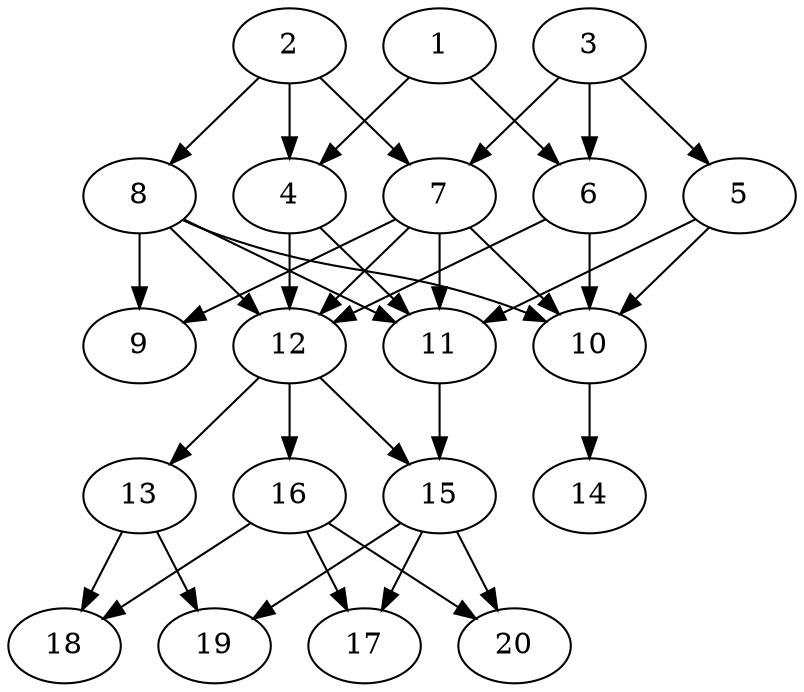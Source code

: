 // DAG automatically generated by daggen at Thu Oct  3 13:58:43 2019
// ./daggen --dot -n 20 --ccr 0.4 --fat 0.5 --regular 0.5 --density 0.7 --mindata 5242880 --maxdata 52428800 
digraph G {
  1 [size="62202880", alpha="0.07", expect_size="24881152"] 
  1 -> 4 [size ="24881152"]
  1 -> 6 [size ="24881152"]
  2 [size="130649600", alpha="0.13", expect_size="52259840"] 
  2 -> 4 [size ="52259840"]
  2 -> 7 [size ="52259840"]
  2 -> 8 [size ="52259840"]
  3 [size="27991040", alpha="0.16", expect_size="11196416"] 
  3 -> 5 [size ="11196416"]
  3 -> 6 [size ="11196416"]
  3 -> 7 [size ="11196416"]
  4 [size="28861440", alpha="0.20", expect_size="11544576"] 
  4 -> 11 [size ="11544576"]
  4 -> 12 [size ="11544576"]
  5 [size="91089920", alpha="0.20", expect_size="36435968"] 
  5 -> 10 [size ="36435968"]
  5 -> 11 [size ="36435968"]
  6 [size="102392320", alpha="0.19", expect_size="40956928"] 
  6 -> 10 [size ="40956928"]
  6 -> 12 [size ="40956928"]
  7 [size="42168320", alpha="0.16", expect_size="16867328"] 
  7 -> 9 [size ="16867328"]
  7 -> 10 [size ="16867328"]
  7 -> 11 [size ="16867328"]
  7 -> 12 [size ="16867328"]
  8 [size="22853120", alpha="0.19", expect_size="9141248"] 
  8 -> 9 [size ="9141248"]
  8 -> 10 [size ="9141248"]
  8 -> 11 [size ="9141248"]
  8 -> 12 [size ="9141248"]
  9 [size="32023040", alpha="0.07", expect_size="12809216"] 
  10 [size="28185600", alpha="0.19", expect_size="11274240"] 
  10 -> 14 [size ="11274240"]
  11 [size="128693760", alpha="0.12", expect_size="51477504"] 
  11 -> 15 [size ="51477504"]
  12 [size="52508160", alpha="0.14", expect_size="21003264"] 
  12 -> 13 [size ="21003264"]
  12 -> 15 [size ="21003264"]
  12 -> 16 [size ="21003264"]
  13 [size="13491200", alpha="0.13", expect_size="5396480"] 
  13 -> 18 [size ="5396480"]
  13 -> 19 [size ="5396480"]
  14 [size="107192320", alpha="0.18", expect_size="42876928"] 
  15 [size="106631680", alpha="0.04", expect_size="42652672"] 
  15 -> 17 [size ="42652672"]
  15 -> 19 [size ="42652672"]
  15 -> 20 [size ="42652672"]
  16 [size="105249280", alpha="0.15", expect_size="42099712"] 
  16 -> 17 [size ="42099712"]
  16 -> 18 [size ="42099712"]
  16 -> 20 [size ="42099712"]
  17 [size="97313280", alpha="0.17", expect_size="38925312"] 
  18 [size="75589120", alpha="0.03", expect_size="30235648"] 
  19 [size="69619200", alpha="0.15", expect_size="27847680"] 
  20 [size="112192000", alpha="0.20", expect_size="44876800"] 
}
